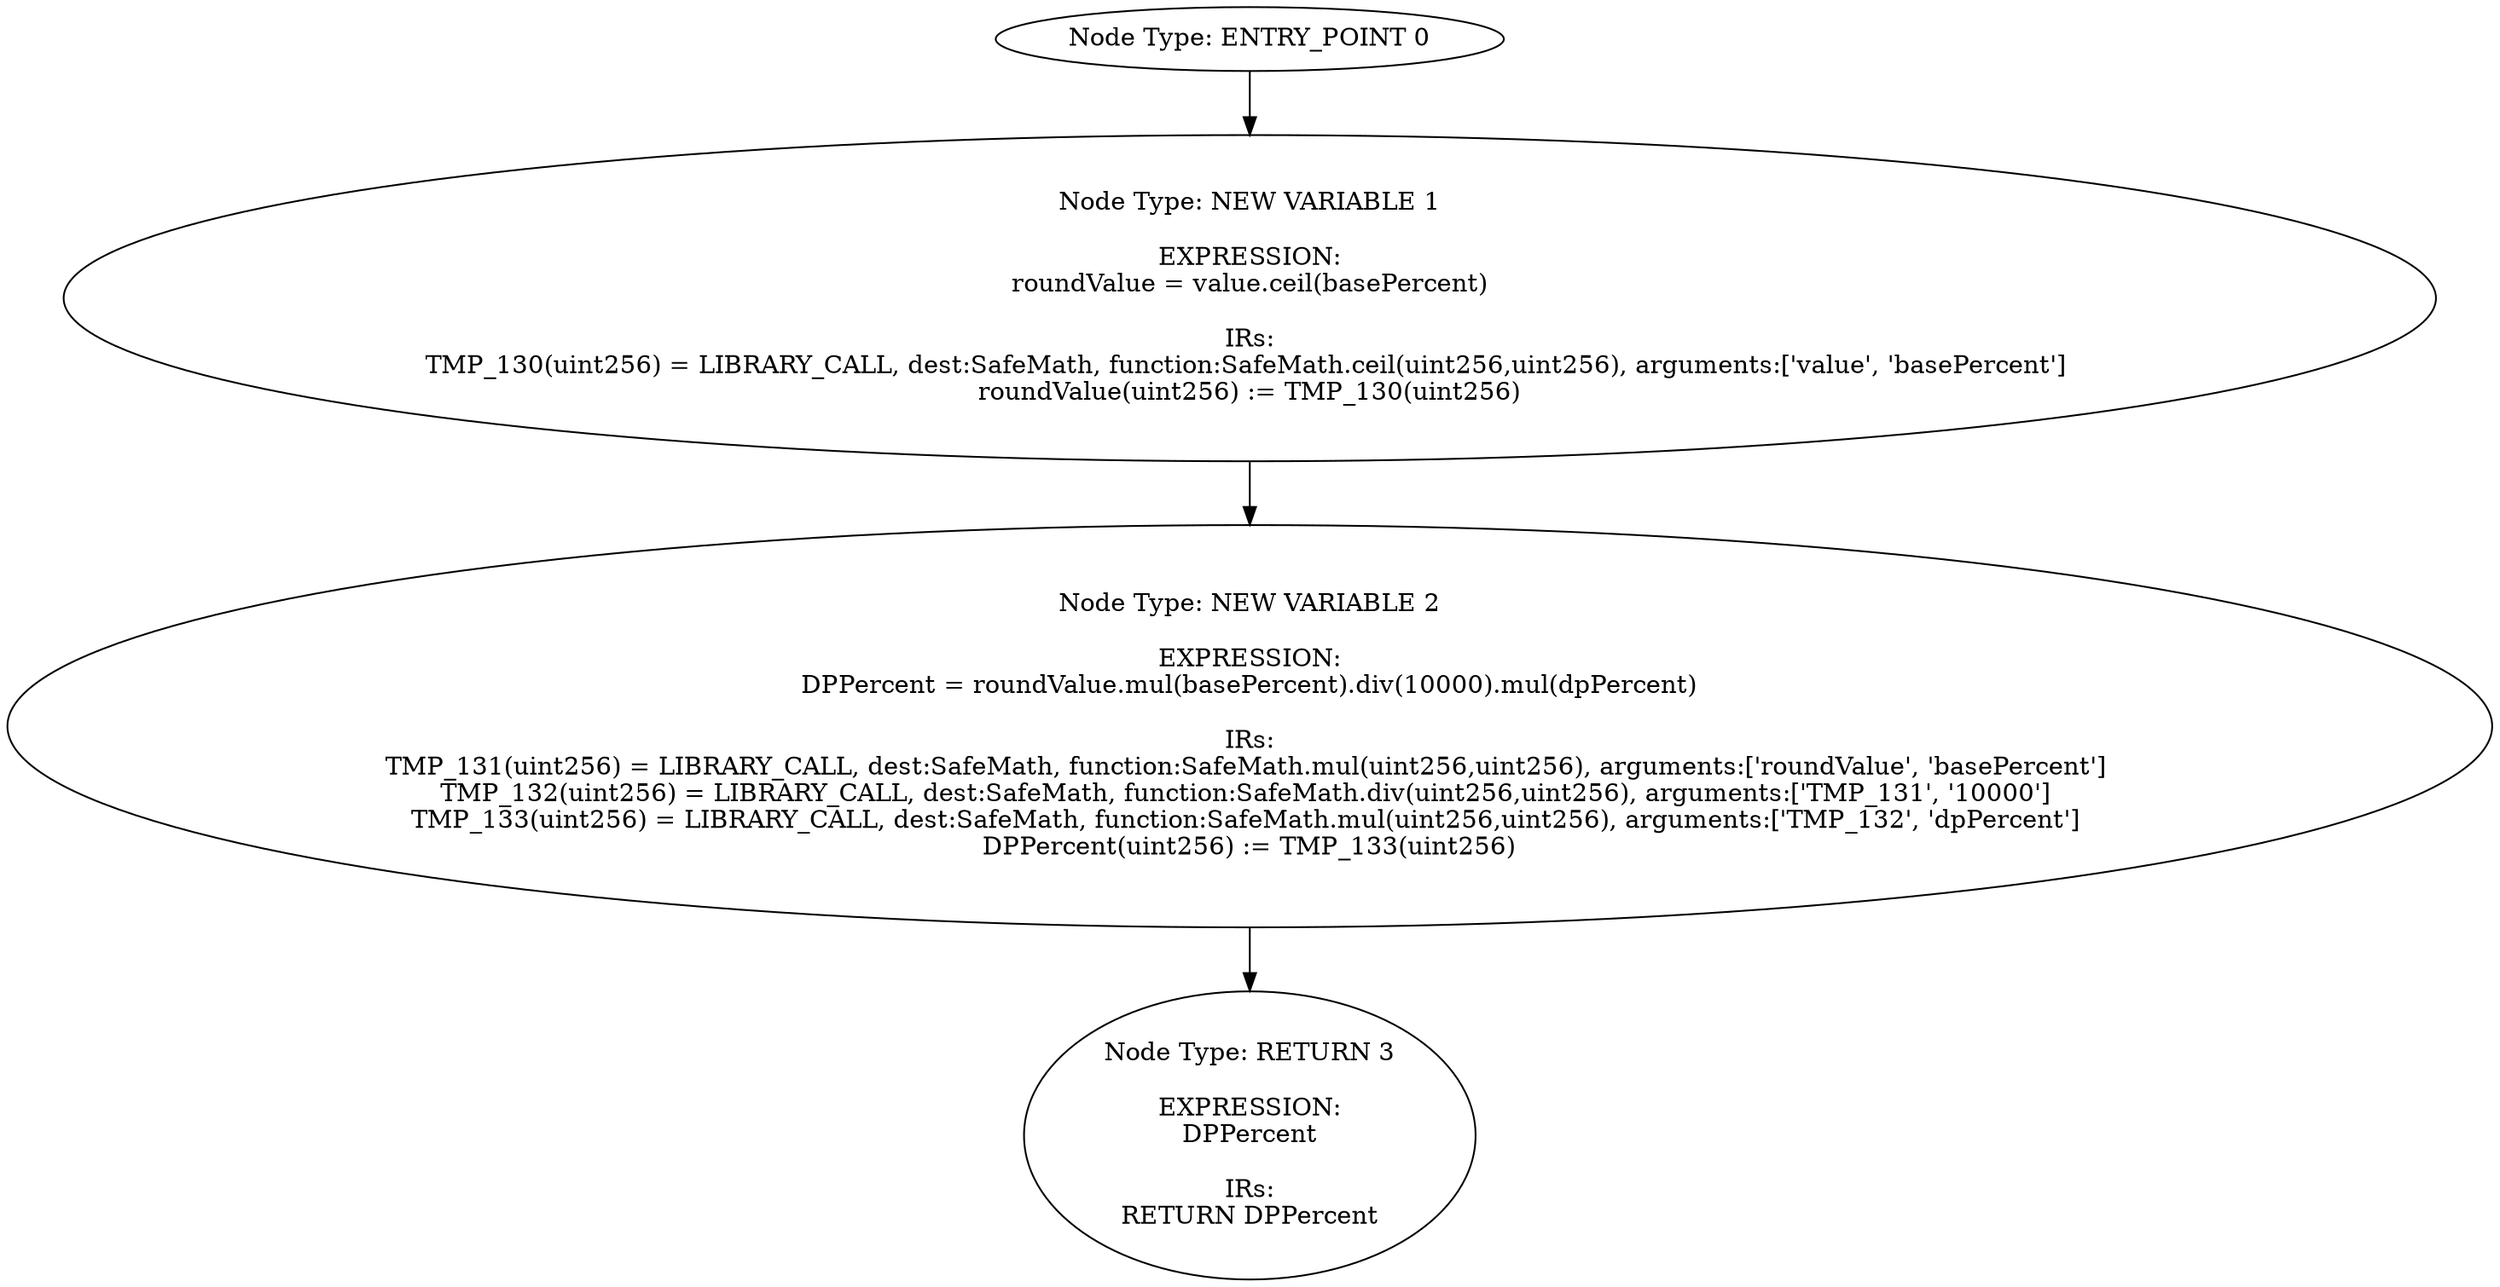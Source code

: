 digraph{
0[label="Node Type: ENTRY_POINT 0
"];
0->1;
1[label="Node Type: NEW VARIABLE 1

EXPRESSION:
roundValue = value.ceil(basePercent)

IRs:
TMP_130(uint256) = LIBRARY_CALL, dest:SafeMath, function:SafeMath.ceil(uint256,uint256), arguments:['value', 'basePercent'] 
roundValue(uint256) := TMP_130(uint256)"];
1->2;
2[label="Node Type: NEW VARIABLE 2

EXPRESSION:
DPPercent = roundValue.mul(basePercent).div(10000).mul(dpPercent)

IRs:
TMP_131(uint256) = LIBRARY_CALL, dest:SafeMath, function:SafeMath.mul(uint256,uint256), arguments:['roundValue', 'basePercent'] 
TMP_132(uint256) = LIBRARY_CALL, dest:SafeMath, function:SafeMath.div(uint256,uint256), arguments:['TMP_131', '10000'] 
TMP_133(uint256) = LIBRARY_CALL, dest:SafeMath, function:SafeMath.mul(uint256,uint256), arguments:['TMP_132', 'dpPercent'] 
DPPercent(uint256) := TMP_133(uint256)"];
2->3;
3[label="Node Type: RETURN 3

EXPRESSION:
DPPercent

IRs:
RETURN DPPercent"];
}
